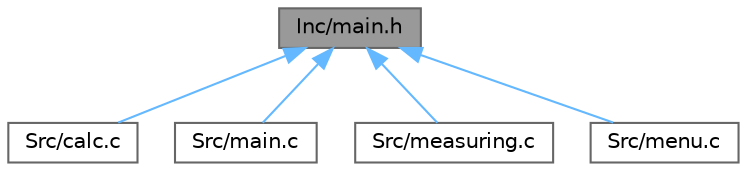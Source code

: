 digraph "Inc/main.h"
{
 // LATEX_PDF_SIZE
  bgcolor="transparent";
  edge [fontname=Helvetica,fontsize=10,labelfontname=Helvetica,labelfontsize=10];
  node [fontname=Helvetica,fontsize=10,shape=box,height=0.2,width=0.4];
  Node1 [id="Node000001",label="Inc/main.h",height=0.2,width=0.4,color="gray40", fillcolor="grey60", style="filled", fontcolor="black",tooltip="See main.c main.h."];
  Node1 -> Node2 [id="edge1_Node000001_Node000002",dir="back",color="steelblue1",style="solid",tooltip=" "];
  Node2 [id="Node000002",label="Src/calc.c",height=0.2,width=0.4,color="grey40", fillcolor="white", style="filled",URL="$calc_8c.html",tooltip="Functions for calculating values based on RMS measurements."];
  Node1 -> Node3 [id="edge2_Node000001_Node000003",dir="back",color="steelblue1",style="solid",tooltip=" "];
  Node3 [id="Node000003",label="Src/main.c",height=0.2,width=0.4,color="grey40", fillcolor="white", style="filled",URL="$main_8c.html",tooltip="Sets up the microcontroller, the clock system and the peripherals. main.c Initialization is done for ..."];
  Node1 -> Node4 [id="edge3_Node000001_Node000004",dir="back",color="steelblue1",style="solid",tooltip=" "];
  Node4 [id="Node000004",label="Src/measuring.c",height=0.2,width=0.4,color="grey40", fillcolor="white", style="filled",URL="$measuring_8c.html",tooltip="Measuring voltages with the ADC(s) in different configurations."];
  Node1 -> Node5 [id="edge4_Node000001_Node000005",dir="back",color="steelblue1",style="solid",tooltip=" "];
  Node5 [id="Node000005",label="Src/menu.c",height=0.2,width=0.4,color="grey40", fillcolor="white", style="filled",URL="$menu_8c.html",tooltip="The menu."];
}
